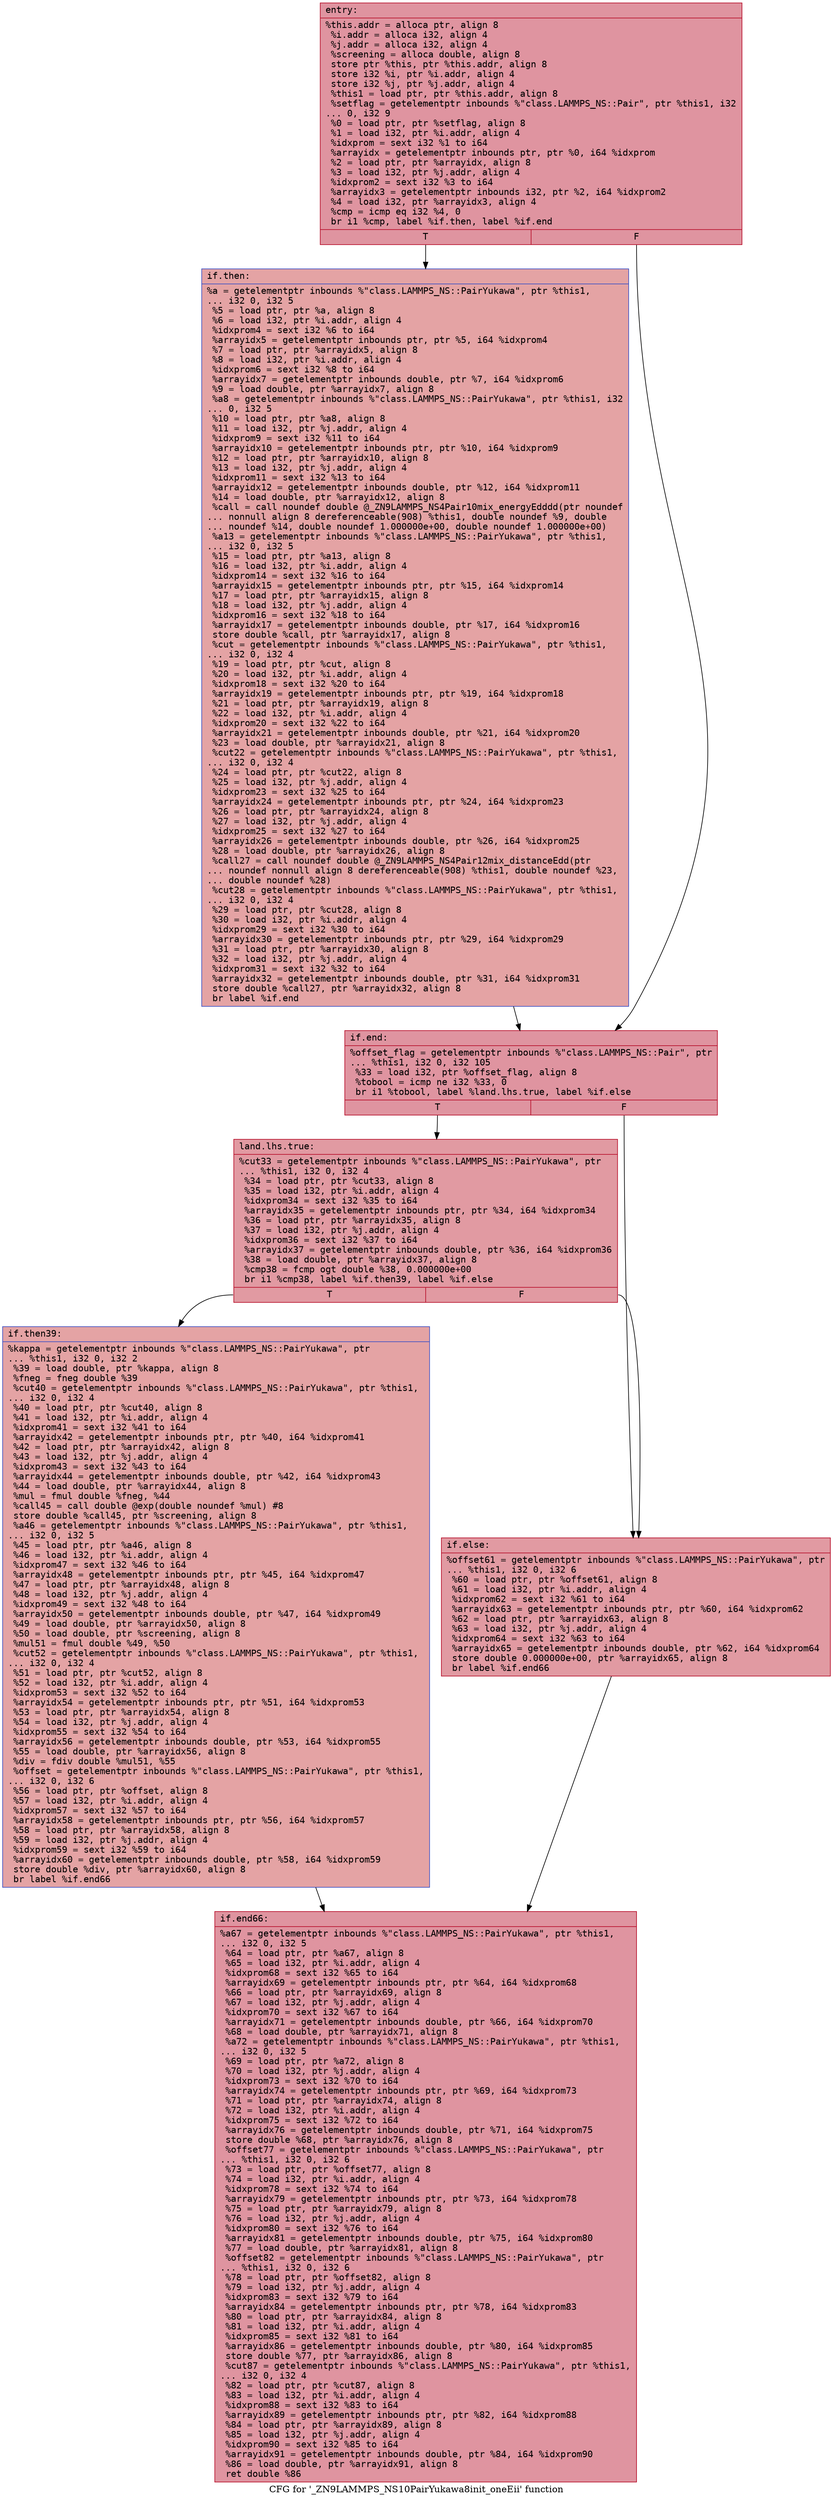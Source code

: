digraph "CFG for '_ZN9LAMMPS_NS10PairYukawa8init_oneEii' function" {
	label="CFG for '_ZN9LAMMPS_NS10PairYukawa8init_oneEii' function";

	Node0x562561da6390 [shape=record,color="#b70d28ff", style=filled, fillcolor="#b70d2870" fontname="Courier",label="{entry:\l|  %this.addr = alloca ptr, align 8\l  %i.addr = alloca i32, align 4\l  %j.addr = alloca i32, align 4\l  %screening = alloca double, align 8\l  store ptr %this, ptr %this.addr, align 8\l  store i32 %i, ptr %i.addr, align 4\l  store i32 %j, ptr %j.addr, align 4\l  %this1 = load ptr, ptr %this.addr, align 8\l  %setflag = getelementptr inbounds %\"class.LAMMPS_NS::Pair\", ptr %this1, i32\l... 0, i32 9\l  %0 = load ptr, ptr %setflag, align 8\l  %1 = load i32, ptr %i.addr, align 4\l  %idxprom = sext i32 %1 to i64\l  %arrayidx = getelementptr inbounds ptr, ptr %0, i64 %idxprom\l  %2 = load ptr, ptr %arrayidx, align 8\l  %3 = load i32, ptr %j.addr, align 4\l  %idxprom2 = sext i32 %3 to i64\l  %arrayidx3 = getelementptr inbounds i32, ptr %2, i64 %idxprom2\l  %4 = load i32, ptr %arrayidx3, align 4\l  %cmp = icmp eq i32 %4, 0\l  br i1 %cmp, label %if.then, label %if.end\l|{<s0>T|<s1>F}}"];
	Node0x562561da6390:s0 -> Node0x562561dacf70[tooltip="entry -> if.then\nProbability 37.50%" ];
	Node0x562561da6390:s1 -> Node0x562561dacfe0[tooltip="entry -> if.end\nProbability 62.50%" ];
	Node0x562561dacf70 [shape=record,color="#3d50c3ff", style=filled, fillcolor="#c32e3170" fontname="Courier",label="{if.then:\l|  %a = getelementptr inbounds %\"class.LAMMPS_NS::PairYukawa\", ptr %this1,\l... i32 0, i32 5\l  %5 = load ptr, ptr %a, align 8\l  %6 = load i32, ptr %i.addr, align 4\l  %idxprom4 = sext i32 %6 to i64\l  %arrayidx5 = getelementptr inbounds ptr, ptr %5, i64 %idxprom4\l  %7 = load ptr, ptr %arrayidx5, align 8\l  %8 = load i32, ptr %i.addr, align 4\l  %idxprom6 = sext i32 %8 to i64\l  %arrayidx7 = getelementptr inbounds double, ptr %7, i64 %idxprom6\l  %9 = load double, ptr %arrayidx7, align 8\l  %a8 = getelementptr inbounds %\"class.LAMMPS_NS::PairYukawa\", ptr %this1, i32\l... 0, i32 5\l  %10 = load ptr, ptr %a8, align 8\l  %11 = load i32, ptr %j.addr, align 4\l  %idxprom9 = sext i32 %11 to i64\l  %arrayidx10 = getelementptr inbounds ptr, ptr %10, i64 %idxprom9\l  %12 = load ptr, ptr %arrayidx10, align 8\l  %13 = load i32, ptr %j.addr, align 4\l  %idxprom11 = sext i32 %13 to i64\l  %arrayidx12 = getelementptr inbounds double, ptr %12, i64 %idxprom11\l  %14 = load double, ptr %arrayidx12, align 8\l  %call = call noundef double @_ZN9LAMMPS_NS4Pair10mix_energyEdddd(ptr noundef\l... nonnull align 8 dereferenceable(908) %this1, double noundef %9, double\l... noundef %14, double noundef 1.000000e+00, double noundef 1.000000e+00)\l  %a13 = getelementptr inbounds %\"class.LAMMPS_NS::PairYukawa\", ptr %this1,\l... i32 0, i32 5\l  %15 = load ptr, ptr %a13, align 8\l  %16 = load i32, ptr %i.addr, align 4\l  %idxprom14 = sext i32 %16 to i64\l  %arrayidx15 = getelementptr inbounds ptr, ptr %15, i64 %idxprom14\l  %17 = load ptr, ptr %arrayidx15, align 8\l  %18 = load i32, ptr %j.addr, align 4\l  %idxprom16 = sext i32 %18 to i64\l  %arrayidx17 = getelementptr inbounds double, ptr %17, i64 %idxprom16\l  store double %call, ptr %arrayidx17, align 8\l  %cut = getelementptr inbounds %\"class.LAMMPS_NS::PairYukawa\", ptr %this1,\l... i32 0, i32 4\l  %19 = load ptr, ptr %cut, align 8\l  %20 = load i32, ptr %i.addr, align 4\l  %idxprom18 = sext i32 %20 to i64\l  %arrayidx19 = getelementptr inbounds ptr, ptr %19, i64 %idxprom18\l  %21 = load ptr, ptr %arrayidx19, align 8\l  %22 = load i32, ptr %i.addr, align 4\l  %idxprom20 = sext i32 %22 to i64\l  %arrayidx21 = getelementptr inbounds double, ptr %21, i64 %idxprom20\l  %23 = load double, ptr %arrayidx21, align 8\l  %cut22 = getelementptr inbounds %\"class.LAMMPS_NS::PairYukawa\", ptr %this1,\l... i32 0, i32 4\l  %24 = load ptr, ptr %cut22, align 8\l  %25 = load i32, ptr %j.addr, align 4\l  %idxprom23 = sext i32 %25 to i64\l  %arrayidx24 = getelementptr inbounds ptr, ptr %24, i64 %idxprom23\l  %26 = load ptr, ptr %arrayidx24, align 8\l  %27 = load i32, ptr %j.addr, align 4\l  %idxprom25 = sext i32 %27 to i64\l  %arrayidx26 = getelementptr inbounds double, ptr %26, i64 %idxprom25\l  %28 = load double, ptr %arrayidx26, align 8\l  %call27 = call noundef double @_ZN9LAMMPS_NS4Pair12mix_distanceEdd(ptr\l... noundef nonnull align 8 dereferenceable(908) %this1, double noundef %23,\l... double noundef %28)\l  %cut28 = getelementptr inbounds %\"class.LAMMPS_NS::PairYukawa\", ptr %this1,\l... i32 0, i32 4\l  %29 = load ptr, ptr %cut28, align 8\l  %30 = load i32, ptr %i.addr, align 4\l  %idxprom29 = sext i32 %30 to i64\l  %arrayidx30 = getelementptr inbounds ptr, ptr %29, i64 %idxprom29\l  %31 = load ptr, ptr %arrayidx30, align 8\l  %32 = load i32, ptr %j.addr, align 4\l  %idxprom31 = sext i32 %32 to i64\l  %arrayidx32 = getelementptr inbounds double, ptr %31, i64 %idxprom31\l  store double %call27, ptr %arrayidx32, align 8\l  br label %if.end\l}"];
	Node0x562561dacf70 -> Node0x562561dacfe0[tooltip="if.then -> if.end\nProbability 100.00%" ];
	Node0x562561dacfe0 [shape=record,color="#b70d28ff", style=filled, fillcolor="#b70d2870" fontname="Courier",label="{if.end:\l|  %offset_flag = getelementptr inbounds %\"class.LAMMPS_NS::Pair\", ptr\l... %this1, i32 0, i32 105\l  %33 = load i32, ptr %offset_flag, align 8\l  %tobool = icmp ne i32 %33, 0\l  br i1 %tobool, label %land.lhs.true, label %if.else\l|{<s0>T|<s1>F}}"];
	Node0x562561dacfe0:s0 -> Node0x562561db0480[tooltip="if.end -> land.lhs.true\nProbability 62.50%" ];
	Node0x562561dacfe0:s1 -> Node0x562561db0500[tooltip="if.end -> if.else\nProbability 37.50%" ];
	Node0x562561db0480 [shape=record,color="#b70d28ff", style=filled, fillcolor="#bb1b2c70" fontname="Courier",label="{land.lhs.true:\l|  %cut33 = getelementptr inbounds %\"class.LAMMPS_NS::PairYukawa\", ptr\l... %this1, i32 0, i32 4\l  %34 = load ptr, ptr %cut33, align 8\l  %35 = load i32, ptr %i.addr, align 4\l  %idxprom34 = sext i32 %35 to i64\l  %arrayidx35 = getelementptr inbounds ptr, ptr %34, i64 %idxprom34\l  %36 = load ptr, ptr %arrayidx35, align 8\l  %37 = load i32, ptr %j.addr, align 4\l  %idxprom36 = sext i32 %37 to i64\l  %arrayidx37 = getelementptr inbounds double, ptr %36, i64 %idxprom36\l  %38 = load double, ptr %arrayidx37, align 8\l  %cmp38 = fcmp ogt double %38, 0.000000e+00\l  br i1 %cmp38, label %if.then39, label %if.else\l|{<s0>T|<s1>F}}"];
	Node0x562561db0480:s0 -> Node0x562561d88990[tooltip="land.lhs.true -> if.then39\nProbability 50.00%" ];
	Node0x562561db0480:s1 -> Node0x562561db0500[tooltip="land.lhs.true -> if.else\nProbability 50.00%" ];
	Node0x562561d88990 [shape=record,color="#3d50c3ff", style=filled, fillcolor="#c32e3170" fontname="Courier",label="{if.then39:\l|  %kappa = getelementptr inbounds %\"class.LAMMPS_NS::PairYukawa\", ptr\l... %this1, i32 0, i32 2\l  %39 = load double, ptr %kappa, align 8\l  %fneg = fneg double %39\l  %cut40 = getelementptr inbounds %\"class.LAMMPS_NS::PairYukawa\", ptr %this1,\l... i32 0, i32 4\l  %40 = load ptr, ptr %cut40, align 8\l  %41 = load i32, ptr %i.addr, align 4\l  %idxprom41 = sext i32 %41 to i64\l  %arrayidx42 = getelementptr inbounds ptr, ptr %40, i64 %idxprom41\l  %42 = load ptr, ptr %arrayidx42, align 8\l  %43 = load i32, ptr %j.addr, align 4\l  %idxprom43 = sext i32 %43 to i64\l  %arrayidx44 = getelementptr inbounds double, ptr %42, i64 %idxprom43\l  %44 = load double, ptr %arrayidx44, align 8\l  %mul = fmul double %fneg, %44\l  %call45 = call double @exp(double noundef %mul) #8\l  store double %call45, ptr %screening, align 8\l  %a46 = getelementptr inbounds %\"class.LAMMPS_NS::PairYukawa\", ptr %this1,\l... i32 0, i32 5\l  %45 = load ptr, ptr %a46, align 8\l  %46 = load i32, ptr %i.addr, align 4\l  %idxprom47 = sext i32 %46 to i64\l  %arrayidx48 = getelementptr inbounds ptr, ptr %45, i64 %idxprom47\l  %47 = load ptr, ptr %arrayidx48, align 8\l  %48 = load i32, ptr %j.addr, align 4\l  %idxprom49 = sext i32 %48 to i64\l  %arrayidx50 = getelementptr inbounds double, ptr %47, i64 %idxprom49\l  %49 = load double, ptr %arrayidx50, align 8\l  %50 = load double, ptr %screening, align 8\l  %mul51 = fmul double %49, %50\l  %cut52 = getelementptr inbounds %\"class.LAMMPS_NS::PairYukawa\", ptr %this1,\l... i32 0, i32 4\l  %51 = load ptr, ptr %cut52, align 8\l  %52 = load i32, ptr %i.addr, align 4\l  %idxprom53 = sext i32 %52 to i64\l  %arrayidx54 = getelementptr inbounds ptr, ptr %51, i64 %idxprom53\l  %53 = load ptr, ptr %arrayidx54, align 8\l  %54 = load i32, ptr %j.addr, align 4\l  %idxprom55 = sext i32 %54 to i64\l  %arrayidx56 = getelementptr inbounds double, ptr %53, i64 %idxprom55\l  %55 = load double, ptr %arrayidx56, align 8\l  %div = fdiv double %mul51, %55\l  %offset = getelementptr inbounds %\"class.LAMMPS_NS::PairYukawa\", ptr %this1,\l... i32 0, i32 6\l  %56 = load ptr, ptr %offset, align 8\l  %57 = load i32, ptr %i.addr, align 4\l  %idxprom57 = sext i32 %57 to i64\l  %arrayidx58 = getelementptr inbounds ptr, ptr %56, i64 %idxprom57\l  %58 = load ptr, ptr %arrayidx58, align 8\l  %59 = load i32, ptr %j.addr, align 4\l  %idxprom59 = sext i32 %59 to i64\l  %arrayidx60 = getelementptr inbounds double, ptr %58, i64 %idxprom59\l  store double %div, ptr %arrayidx60, align 8\l  br label %if.end66\l}"];
	Node0x562561d88990 -> Node0x562561d8b240[tooltip="if.then39 -> if.end66\nProbability 100.00%" ];
	Node0x562561db0500 [shape=record,color="#b70d28ff", style=filled, fillcolor="#bb1b2c70" fontname="Courier",label="{if.else:\l|  %offset61 = getelementptr inbounds %\"class.LAMMPS_NS::PairYukawa\", ptr\l... %this1, i32 0, i32 6\l  %60 = load ptr, ptr %offset61, align 8\l  %61 = load i32, ptr %i.addr, align 4\l  %idxprom62 = sext i32 %61 to i64\l  %arrayidx63 = getelementptr inbounds ptr, ptr %60, i64 %idxprom62\l  %62 = load ptr, ptr %arrayidx63, align 8\l  %63 = load i32, ptr %j.addr, align 4\l  %idxprom64 = sext i32 %63 to i64\l  %arrayidx65 = getelementptr inbounds double, ptr %62, i64 %idxprom64\l  store double 0.000000e+00, ptr %arrayidx65, align 8\l  br label %if.end66\l}"];
	Node0x562561db0500 -> Node0x562561d8b240[tooltip="if.else -> if.end66\nProbability 100.00%" ];
	Node0x562561d8b240 [shape=record,color="#b70d28ff", style=filled, fillcolor="#b70d2870" fontname="Courier",label="{if.end66:\l|  %a67 = getelementptr inbounds %\"class.LAMMPS_NS::PairYukawa\", ptr %this1,\l... i32 0, i32 5\l  %64 = load ptr, ptr %a67, align 8\l  %65 = load i32, ptr %i.addr, align 4\l  %idxprom68 = sext i32 %65 to i64\l  %arrayidx69 = getelementptr inbounds ptr, ptr %64, i64 %idxprom68\l  %66 = load ptr, ptr %arrayidx69, align 8\l  %67 = load i32, ptr %j.addr, align 4\l  %idxprom70 = sext i32 %67 to i64\l  %arrayidx71 = getelementptr inbounds double, ptr %66, i64 %idxprom70\l  %68 = load double, ptr %arrayidx71, align 8\l  %a72 = getelementptr inbounds %\"class.LAMMPS_NS::PairYukawa\", ptr %this1,\l... i32 0, i32 5\l  %69 = load ptr, ptr %a72, align 8\l  %70 = load i32, ptr %j.addr, align 4\l  %idxprom73 = sext i32 %70 to i64\l  %arrayidx74 = getelementptr inbounds ptr, ptr %69, i64 %idxprom73\l  %71 = load ptr, ptr %arrayidx74, align 8\l  %72 = load i32, ptr %i.addr, align 4\l  %idxprom75 = sext i32 %72 to i64\l  %arrayidx76 = getelementptr inbounds double, ptr %71, i64 %idxprom75\l  store double %68, ptr %arrayidx76, align 8\l  %offset77 = getelementptr inbounds %\"class.LAMMPS_NS::PairYukawa\", ptr\l... %this1, i32 0, i32 6\l  %73 = load ptr, ptr %offset77, align 8\l  %74 = load i32, ptr %i.addr, align 4\l  %idxprom78 = sext i32 %74 to i64\l  %arrayidx79 = getelementptr inbounds ptr, ptr %73, i64 %idxprom78\l  %75 = load ptr, ptr %arrayidx79, align 8\l  %76 = load i32, ptr %j.addr, align 4\l  %idxprom80 = sext i32 %76 to i64\l  %arrayidx81 = getelementptr inbounds double, ptr %75, i64 %idxprom80\l  %77 = load double, ptr %arrayidx81, align 8\l  %offset82 = getelementptr inbounds %\"class.LAMMPS_NS::PairYukawa\", ptr\l... %this1, i32 0, i32 6\l  %78 = load ptr, ptr %offset82, align 8\l  %79 = load i32, ptr %j.addr, align 4\l  %idxprom83 = sext i32 %79 to i64\l  %arrayidx84 = getelementptr inbounds ptr, ptr %78, i64 %idxprom83\l  %80 = load ptr, ptr %arrayidx84, align 8\l  %81 = load i32, ptr %i.addr, align 4\l  %idxprom85 = sext i32 %81 to i64\l  %arrayidx86 = getelementptr inbounds double, ptr %80, i64 %idxprom85\l  store double %77, ptr %arrayidx86, align 8\l  %cut87 = getelementptr inbounds %\"class.LAMMPS_NS::PairYukawa\", ptr %this1,\l... i32 0, i32 4\l  %82 = load ptr, ptr %cut87, align 8\l  %83 = load i32, ptr %i.addr, align 4\l  %idxprom88 = sext i32 %83 to i64\l  %arrayidx89 = getelementptr inbounds ptr, ptr %82, i64 %idxprom88\l  %84 = load ptr, ptr %arrayidx89, align 8\l  %85 = load i32, ptr %j.addr, align 4\l  %idxprom90 = sext i32 %85 to i64\l  %arrayidx91 = getelementptr inbounds double, ptr %84, i64 %idxprom90\l  %86 = load double, ptr %arrayidx91, align 8\l  ret double %86\l}"];
}
